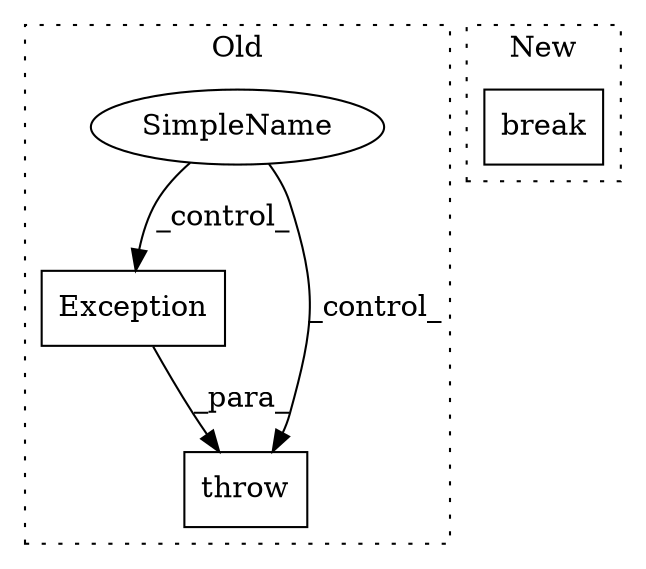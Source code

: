 digraph G {
subgraph cluster0 {
1 [label="Exception" a="32" s="4767,4814" l="10,1" shape="box"];
3 [label="throw" a="53" s="4761" l="6" shape="box"];
4 [label="SimpleName" a="42" s="" l="" shape="ellipse"];
label = "Old";
style="dotted";
}
subgraph cluster1 {
2 [label="break" a="10" s="1996" l="6" shape="box"];
label = "New";
style="dotted";
}
1 -> 3 [label="_para_"];
4 -> 1 [label="_control_"];
4 -> 3 [label="_control_"];
}